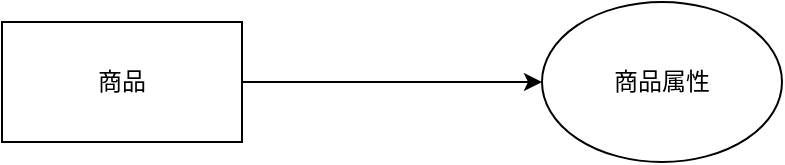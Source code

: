 <mxfile version="12.9.7" type="github">
  <diagram id="1PvQDb9WBPG7mjZRJ01Q" name="第 1 页">
    <mxGraphModel dx="2022" dy="1101" grid="1" gridSize="10" guides="1" tooltips="1" connect="1" arrows="1" fold="1" page="1" pageScale="1" pageWidth="827" pageHeight="1169" math="0" shadow="0">
      <root>
        <mxCell id="0" />
        <mxCell id="1" parent="0" />
        <mxCell id="uZV1TFMeBzotM4ikVLCO-3" style="edgeStyle=orthogonalEdgeStyle;rounded=0;orthogonalLoop=1;jettySize=auto;html=1;exitX=1;exitY=0.5;exitDx=0;exitDy=0;" edge="1" parent="1" source="uZV1TFMeBzotM4ikVLCO-1" target="uZV1TFMeBzotM4ikVLCO-2">
          <mxGeometry relative="1" as="geometry" />
        </mxCell>
        <mxCell id="uZV1TFMeBzotM4ikVLCO-1" value="商品" style="rounded=0;whiteSpace=wrap;html=1;" vertex="1" parent="1">
          <mxGeometry x="160" y="200" width="120" height="60" as="geometry" />
        </mxCell>
        <mxCell id="uZV1TFMeBzotM4ikVLCO-2" value="商品属性" style="ellipse;whiteSpace=wrap;html=1;" vertex="1" parent="1">
          <mxGeometry x="430" y="190" width="120" height="80" as="geometry" />
        </mxCell>
      </root>
    </mxGraphModel>
  </diagram>
</mxfile>
